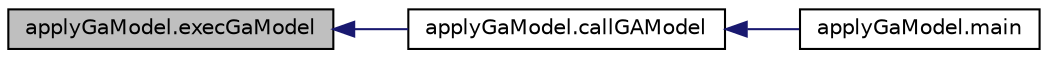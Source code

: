 digraph "applyGaModel.execGaModel"
{
  edge [fontname="Helvetica",fontsize="10",labelfontname="Helvetica",labelfontsize="10"];
  node [fontname="Helvetica",fontsize="10",shape=record];
  rankdir="LR";
  Node9 [label="applyGaModel.execGaModel",height=0.2,width=0.4,color="black", fillcolor="grey75", style="filled", fontcolor="black"];
  Node9 -> Node10 [dir="back",color="midnightblue",fontsize="10",style="solid",fontname="Helvetica"];
  Node10 [label="applyGaModel.callGAModel",height=0.2,width=0.4,color="black", fillcolor="white", style="filled",URL="$namespaceapply_ga_model.html#a7f535e4fdd545be7c2ddc5a000c06e89"];
  Node10 -> Node11 [dir="back",color="midnightblue",fontsize="10",style="solid",fontname="Helvetica"];
  Node11 [label="applyGaModel.main",height=0.2,width=0.4,color="black", fillcolor="white", style="filled",URL="$namespaceapply_ga_model.html#a2844cb80b8188731fbc00cc0ea48f3cf"];
}

